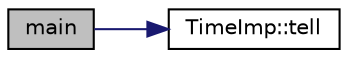 digraph "main"
{
  edge [fontname="Helvetica",fontsize="10",labelfontname="Helvetica",labelfontsize="10"];
  node [fontname="Helvetica",fontsize="10",shape=record];
  rankdir="LR";
  Node1 [label="main",height=0.2,width=0.4,color="black", fillcolor="grey75", style="filled", fontcolor="black"];
  Node1 -> Node2 [color="midnightblue",fontsize="10",style="solid"];
  Node2 [label="TimeImp::tell",height=0.2,width=0.4,color="black", fillcolor="white", style="filled",URL="$classTimeImp.html#a266929eda5b78be282a9872b7785557b"];
}
